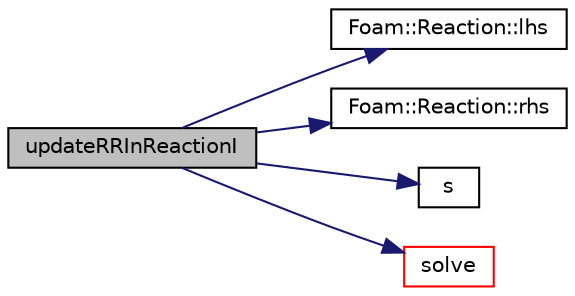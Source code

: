 digraph "updateRRInReactionI"
{
  bgcolor="transparent";
  edge [fontname="Helvetica",fontsize="10",labelfontname="Helvetica",labelfontsize="10"];
  node [fontname="Helvetica",fontsize="10",shape=record];
  rankdir="LR";
  Node1 [label="updateRRInReactionI",height=0.2,width=0.4,color="black", fillcolor="grey75", style="filled", fontcolor="black"];
  Node1 -> Node2 [color="midnightblue",fontsize="10",style="solid",fontname="Helvetica"];
  Node2 [label="Foam::Reaction::lhs",height=0.2,width=0.4,color="black",URL="$a02153.html#a1abc212f23331e7cd689dcd173a715fc"];
  Node1 -> Node3 [color="midnightblue",fontsize="10",style="solid",fontname="Helvetica"];
  Node3 [label="Foam::Reaction::rhs",height=0.2,width=0.4,color="black",URL="$a02153.html#aa63a0b959ae5fa84f216315302b5c4ee"];
  Node1 -> Node4 [color="midnightblue",fontsize="10",style="solid",fontname="Helvetica"];
  Node4 [label="s",height=0.2,width=0.4,color="black",URL="$a04423.html#a6d6b99210a64ad23792eb7a3b0411c42"];
  Node1 -> Node5 [color="midnightblue",fontsize="10",style="solid",fontname="Helvetica"];
  Node5 [label="solve",height=0.2,width=0.4,color="red",URL="$a00694.html#af556fd5257a322166423dd4bde8b5337",tooltip="Update the concentrations and return the chemical time. "];
}
